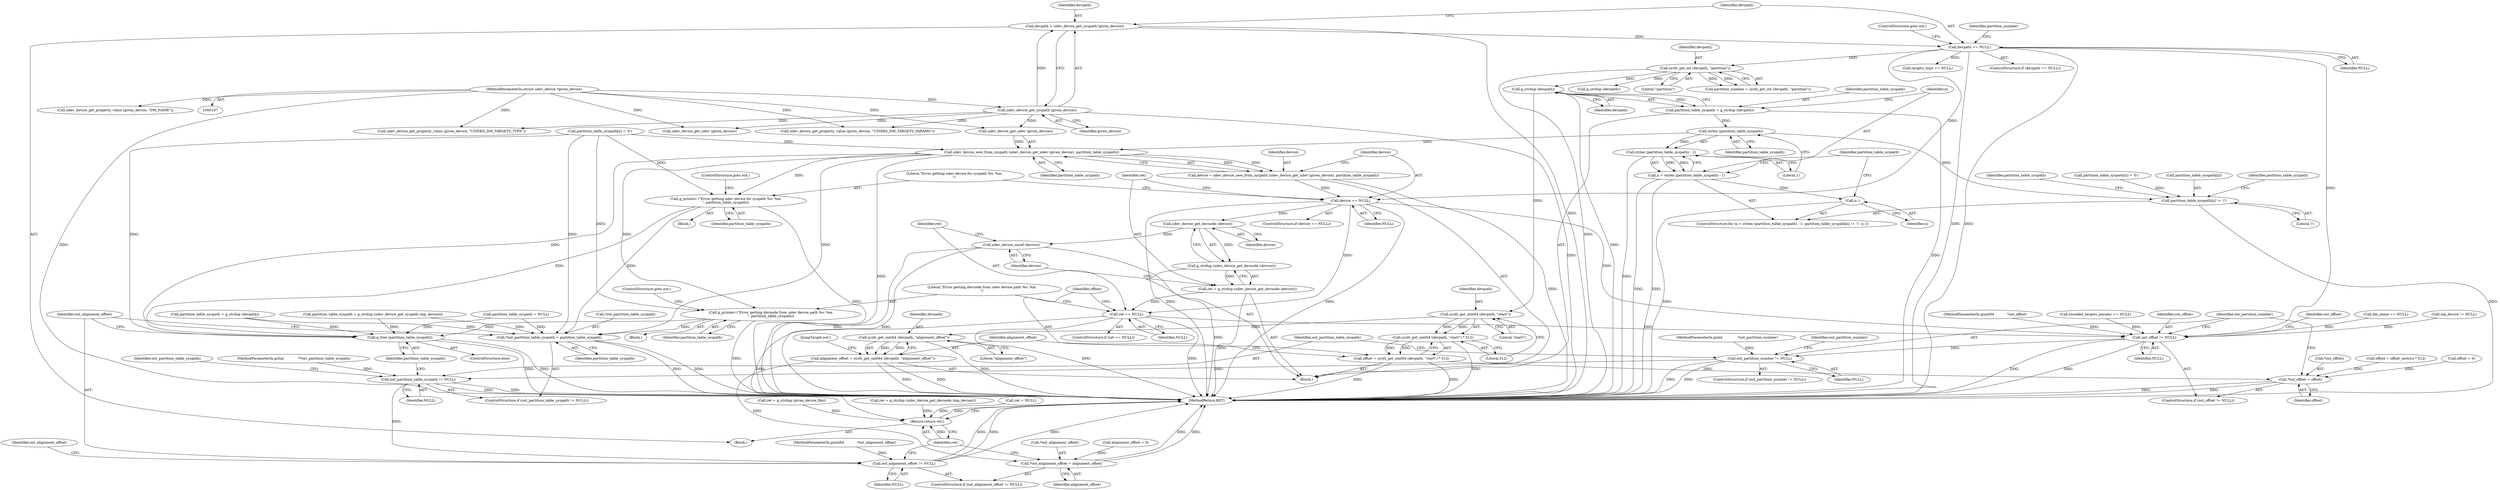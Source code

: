 digraph "0_udisks_0fcc7cb3b66f23fac53ae08647aa0007a2bd56c4_0@API" {
"1000159" [label="(Call,g_strdup (devpath))"];
"1000147" [label="(Call,sysfs_get_int (devpath, \"partition\"))"];
"1000141" [label="(Call,devpath == NULL)"];
"1000136" [label="(Call,devpath = udev_device_get_syspath (given_device))"];
"1000138" [label="(Call,udev_device_get_syspath (given_device))"];
"1000108" [label="(MethodParameterIn,struct udev_device *given_device)"];
"1000157" [label="(Call,partition_table_syspath = g_strdup (devpath))"];
"1000165" [label="(Call,strlen (partition_table_syspath))"];
"1000164" [label="(Call,strlen (partition_table_syspath) - 1)"];
"1000162" [label="(Call,n = strlen (partition_table_syspath) - 1)"];
"1000173" [label="(Call,n--)"];
"1000168" [label="(Call,partition_table_syspath[n] != '/')"];
"1000187" [label="(Call,udev_device_new_from_syspath (udev_device_get_udev (given_device), partition_table_syspath))"];
"1000185" [label="(Call,device = udev_device_new_from_syspath (udev_device_get_udev (given_device), partition_table_syspath))"];
"1000192" [label="(Call,device == NULL)"];
"1000203" [label="(Call,udev_device_get_devnode (device))"];
"1000202" [label="(Call,g_strdup (udev_device_get_devnode (device)))"];
"1000200" [label="(Call,ret = g_strdup (udev_device_get_devnode (device)))"];
"1000208" [label="(Call,ret == NULL)"];
"1000410" [label="(Call,out_offset != NULL)"];
"1000418" [label="(Call,out_partition_number != NULL)"];
"1000426" [label="(Call,out_partition_table_syspath != NULL)"];
"1000437" [label="(Call,out_alignment_offset != NULL)"];
"1000444" [label="(Return,return ret;)"];
"1000205" [label="(Call,udev_device_unref (device))"];
"1000196" [label="(Call,g_printerr (\"Error getting udev device for syspath %s: %m\n\", partition_table_syspath))"];
"1000429" [label="(Call,*out_partition_table_syspath = partition_table_syspath)"];
"1000434" [label="(Call,g_free (partition_table_syspath))"];
"1000212" [label="(Call,g_printerr (\"Error getting devnode from udev device path %s: %m\n\", partition_table_syspath))"];
"1000219" [label="(Call,sysfs_get_uint64 (devpath, \"start\"))"];
"1000218" [label="(Call,sysfs_get_uint64 (devpath, \"start\") * 512)"];
"1000216" [label="(Call,offset = sysfs_get_uint64 (devpath, \"start\") * 512)"];
"1000413" [label="(Call,*out_offset = offset)"];
"1000225" [label="(Call,sysfs_get_uint64 (devpath, \"alignment_offset\"))"];
"1000223" [label="(Call,alignment_offset = sysfs_get_uint64 (devpath, \"alignment_offset\"))"];
"1000440" [label="(Call,*out_alignment_offset = alignment_offset)"];
"1000432" [label="(Identifier,partition_table_syspath)"];
"1000227" [label="(Literal,\"alignment_offset\")"];
"1000419" [label="(Identifier,out_partition_number)"];
"1000433" [label="(ControlStructure,else)"];
"1000141" [label="(Call,devpath == NULL)"];
"1000160" [label="(Identifier,devpath)"];
"1000162" [label="(Call,n = strlen (partition_table_syspath) - 1)"];
"1000193" [label="(Identifier,device)"];
"1000202" [label="(Call,g_strdup (udev_device_get_devnode (device)))"];
"1000387" [label="(Call,partition_table_syspath = g_strdup (udev_device_get_syspath (mp_device)))"];
"1000401" [label="(Call,ret = g_strdup (given_device_file))"];
"1000165" [label="(Call,strlen (partition_table_syspath))"];
"1000440" [label="(Call,*out_alignment_offset = alignment_offset)"];
"1000415" [label="(Identifier,out_offset)"];
"1000212" [label="(Call,g_printerr (\"Error getting devnode from udev device path %s: %m\n\", partition_table_syspath))"];
"1000157" [label="(Call,partition_table_syspath = g_strdup (devpath))"];
"1000194" [label="(Identifier,NULL)"];
"1000210" [label="(Identifier,NULL)"];
"1000218" [label="(Call,sysfs_get_uint64 (devpath, \"start\") * 512)"];
"1000223" [label="(Call,alignment_offset = sysfs_get_uint64 (devpath, \"alignment_offset\"))"];
"1000139" [label="(Identifier,given_device)"];
"1000431" [label="(Identifier,out_partition_table_syspath)"];
"1000159" [label="(Call,g_strdup (devpath))"];
"1000242" [label="(Call,udev_device_get_property_value (given_device, \"UDISKS_DM_TARGETS_TYPE\"))"];
"1000255" [label="(Call,udev_device_get_property_value (given_device, \"UDISKS_DM_TARGETS_PARAMS\"))"];
"1000186" [label="(Identifier,device)"];
"1000377" [label="(Call,ret = g_strdup (udev_device_get_devnode (mp_device)))"];
"1000188" [label="(Call,udev_device_get_udev (given_device))"];
"1000221" [label="(Literal,\"start\")"];
"1000187" [label="(Call,udev_device_new_from_syspath (udev_device_get_udev (given_device), partition_table_syspath))"];
"1000200" [label="(Call,ret = g_strdup (udev_device_get_devnode (device)))"];
"1000138" [label="(Call,udev_device_get_syspath (given_device))"];
"1000434" [label="(Call,g_free (partition_table_syspath))"];
"1000225" [label="(Call,sysfs_get_uint64 (devpath, \"alignment_offset\"))"];
"1000314" [label="(Call,dm_name == NULL)"];
"1000140" [label="(ControlStructure,if (devpath == NULL))"];
"1000154" [label="(Block,)"];
"1000172" [label="(Literal,'/')"];
"1000215" [label="(ControlStructure,goto out;)"];
"1000427" [label="(Identifier,out_partition_table_syspath)"];
"1000203" [label="(Call,udev_device_get_devnode (device))"];
"1000409" [label="(ControlStructure,if (out_offset != NULL))"];
"1000413" [label="(Call,*out_offset = offset)"];
"1000382" [label="(Call,offset = offset_sectors * 512)"];
"1000168" [label="(Call,partition_table_syspath[n] != '/')"];
"1000217" [label="(Identifier,offset)"];
"1000174" [label="(Identifier,n)"];
"1000204" [label="(Identifier,device)"];
"1000137" [label="(Identifier,devpath)"];
"1000124" [label="(Call,offset = 0)"];
"1000214" [label="(Identifier,partition_table_syspath)"];
"1000147" [label="(Call,sysfs_get_int (devpath, \"partition\"))"];
"1000146" [label="(Identifier,partition_number)"];
"1000435" [label="(Identifier,partition_table_syspath)"];
"1000198" [label="(Identifier,partition_table_syspath)"];
"1000213" [label="(Literal,\"Error getting devnode from udev device path %s: %m\n\")"];
"1000414" [label="(Call,*out_offset)"];
"1000224" [label="(Identifier,alignment_offset)"];
"1000127" [label="(Call,ret = NULL)"];
"1000175" [label="(Call,partition_table_syspath[n] = '\0')"];
"1000408" [label="(JumpTarget,out:)"];
"1000170" [label="(Identifier,partition_table_syspath)"];
"1000161" [label="(ControlStructure,for (n = strlen (partition_table_syspath) - 1; partition_table_syspath[n] != '/'; n--))"];
"1000143" [label="(Identifier,NULL)"];
"1000166" [label="(Identifier,partition_table_syspath)"];
"1000416" [label="(Identifier,offset)"];
"1000173" [label="(Call,n--)"];
"1000437" [label="(Call,out_alignment_offset != NULL)"];
"1000222" [label="(Literal,512)"];
"1000113" [label="(MethodParameterIn,guint              *out_partition_number)"];
"1000428" [label="(Identifier,NULL)"];
"1000169" [label="(Call,partition_table_syspath[n])"];
"1000196" [label="(Call,g_printerr (\"Error getting udev device for syspath %s: %m\n\", partition_table_syspath))"];
"1000290" [label="(Call,mp_device != NULL)"];
"1000425" [label="(ControlStructure,if (out_partition_table_syspath != NULL))"];
"1000423" [label="(Identifier,out_partition_number)"];
"1000309" [label="(Call,udev_device_get_property_value (given_device, \"DM_NAME\"))"];
"1000144" [label="(ControlStructure,goto out;)"];
"1000399" [label="(Call,g_strdup (devpath))"];
"1000436" [label="(ControlStructure,if (out_alignment_offset != NULL))"];
"1000283" [label="(Call,udev_device_get_udev (given_device))"];
"1000430" [label="(Call,*out_partition_table_syspath)"];
"1000219" [label="(Call,sysfs_get_uint64 (devpath, \"start\"))"];
"1000443" [label="(Identifier,alignment_offset)"];
"1000164" [label="(Call,strlen (partition_table_syspath) - 1)"];
"1000446" [label="(MethodReturn,RET)"];
"1000412" [label="(Identifier,NULL)"];
"1000192" [label="(Call,device == NULL)"];
"1000177" [label="(Identifier,partition_table_syspath)"];
"1000195" [label="(Block,)"];
"1000112" [label="(MethodParameterIn,guint64            *out_alignment_offset)"];
"1000438" [label="(Identifier,out_alignment_offset)"];
"1000182" [label="(Identifier,partition_table_syspath)"];
"1000417" [label="(ControlStructure,if (out_partition_number != NULL))"];
"1000429" [label="(Call,*out_partition_table_syspath = partition_table_syspath)"];
"1000444" [label="(Return,return ret;)"];
"1000397" [label="(Call,partition_table_syspath = g_strdup (devpath))"];
"1000148" [label="(Identifier,devpath)"];
"1000111" [label="(MethodParameterIn,guint64            *out_offset)"];
"1000237" [label="(Call,targets_type == NULL)"];
"1000209" [label="(Identifier,ret)"];
"1000226" [label="(Identifier,devpath)"];
"1000439" [label="(Identifier,NULL)"];
"1000445" [label="(Identifier,ret)"];
"1000145" [label="(Call,partition_number = sysfs_get_int (devpath, \"partition\"))"];
"1000206" [label="(Identifier,device)"];
"1000142" [label="(Identifier,devpath)"];
"1000205" [label="(Call,udev_device_unref (device))"];
"1000207" [label="(ControlStructure,if (ret == NULL))"];
"1000185" [label="(Call,device = udev_device_new_from_syspath (udev_device_get_udev (given_device), partition_table_syspath))"];
"1000130" [label="(Call,partition_table_syspath = NULL)"];
"1000250" [label="(Call,encoded_targets_params == NULL)"];
"1000149" [label="(Literal,\"partition\")"];
"1000201" [label="(Identifier,ret)"];
"1000211" [label="(Block,)"];
"1000167" [label="(Literal,1)"];
"1000208" [label="(Call,ret == NULL)"];
"1000197" [label="(Literal,\"Error getting udev device for syspath %s: %m\n\")"];
"1000180" [label="(Call,partition_table_syspath[n] = '\0')"];
"1000442" [label="(Identifier,out_alignment_offset)"];
"1000410" [label="(Call,out_offset != NULL)"];
"1000216" [label="(Call,offset = sysfs_get_uint64 (devpath, \"start\") * 512)"];
"1000114" [label="(Block,)"];
"1000441" [label="(Call,*out_alignment_offset)"];
"1000163" [label="(Identifier,n)"];
"1000190" [label="(Identifier,partition_table_syspath)"];
"1000418" [label="(Call,out_partition_number != NULL)"];
"1000136" [label="(Call,devpath = udev_device_get_syspath (given_device))"];
"1000191" [label="(ControlStructure,if (device == NULL))"];
"1000133" [label="(Call,alignment_offset = 0)"];
"1000158" [label="(Identifier,partition_table_syspath)"];
"1000426" [label="(Call,out_partition_table_syspath != NULL)"];
"1000199" [label="(ControlStructure,goto out;)"];
"1000220" [label="(Identifier,devpath)"];
"1000108" [label="(MethodParameterIn,struct udev_device *given_device)"];
"1000420" [label="(Identifier,NULL)"];
"1000411" [label="(Identifier,out_offset)"];
"1000110" [label="(MethodParameterIn,gchar             **out_partition_table_syspath)"];
"1000159" -> "1000157"  [label="AST: "];
"1000159" -> "1000160"  [label="CFG: "];
"1000160" -> "1000159"  [label="AST: "];
"1000157" -> "1000159"  [label="CFG: "];
"1000159" -> "1000446"  [label="DDG: "];
"1000159" -> "1000157"  [label="DDG: "];
"1000147" -> "1000159"  [label="DDG: "];
"1000159" -> "1000219"  [label="DDG: "];
"1000147" -> "1000145"  [label="AST: "];
"1000147" -> "1000149"  [label="CFG: "];
"1000148" -> "1000147"  [label="AST: "];
"1000149" -> "1000147"  [label="AST: "];
"1000145" -> "1000147"  [label="CFG: "];
"1000147" -> "1000446"  [label="DDG: "];
"1000147" -> "1000145"  [label="DDG: "];
"1000147" -> "1000145"  [label="DDG: "];
"1000141" -> "1000147"  [label="DDG: "];
"1000147" -> "1000399"  [label="DDG: "];
"1000141" -> "1000140"  [label="AST: "];
"1000141" -> "1000143"  [label="CFG: "];
"1000142" -> "1000141"  [label="AST: "];
"1000143" -> "1000141"  [label="AST: "];
"1000144" -> "1000141"  [label="CFG: "];
"1000146" -> "1000141"  [label="CFG: "];
"1000141" -> "1000446"  [label="DDG: "];
"1000141" -> "1000446"  [label="DDG: "];
"1000136" -> "1000141"  [label="DDG: "];
"1000141" -> "1000192"  [label="DDG: "];
"1000141" -> "1000237"  [label="DDG: "];
"1000141" -> "1000410"  [label="DDG: "];
"1000136" -> "1000114"  [label="AST: "];
"1000136" -> "1000138"  [label="CFG: "];
"1000137" -> "1000136"  [label="AST: "];
"1000138" -> "1000136"  [label="AST: "];
"1000142" -> "1000136"  [label="CFG: "];
"1000136" -> "1000446"  [label="DDG: "];
"1000138" -> "1000136"  [label="DDG: "];
"1000138" -> "1000139"  [label="CFG: "];
"1000139" -> "1000138"  [label="AST: "];
"1000138" -> "1000446"  [label="DDG: "];
"1000108" -> "1000138"  [label="DDG: "];
"1000138" -> "1000188"  [label="DDG: "];
"1000138" -> "1000242"  [label="DDG: "];
"1000138" -> "1000255"  [label="DDG: "];
"1000138" -> "1000283"  [label="DDG: "];
"1000108" -> "1000107"  [label="AST: "];
"1000108" -> "1000446"  [label="DDG: "];
"1000108" -> "1000188"  [label="DDG: "];
"1000108" -> "1000242"  [label="DDG: "];
"1000108" -> "1000255"  [label="DDG: "];
"1000108" -> "1000283"  [label="DDG: "];
"1000108" -> "1000309"  [label="DDG: "];
"1000157" -> "1000154"  [label="AST: "];
"1000158" -> "1000157"  [label="AST: "];
"1000163" -> "1000157"  [label="CFG: "];
"1000157" -> "1000446"  [label="DDG: "];
"1000157" -> "1000165"  [label="DDG: "];
"1000165" -> "1000164"  [label="AST: "];
"1000165" -> "1000166"  [label="CFG: "];
"1000166" -> "1000165"  [label="AST: "];
"1000167" -> "1000165"  [label="CFG: "];
"1000165" -> "1000164"  [label="DDG: "];
"1000165" -> "1000168"  [label="DDG: "];
"1000165" -> "1000187"  [label="DDG: "];
"1000164" -> "1000162"  [label="AST: "];
"1000164" -> "1000167"  [label="CFG: "];
"1000167" -> "1000164"  [label="AST: "];
"1000162" -> "1000164"  [label="CFG: "];
"1000164" -> "1000446"  [label="DDG: "];
"1000164" -> "1000162"  [label="DDG: "];
"1000164" -> "1000162"  [label="DDG: "];
"1000162" -> "1000161"  [label="AST: "];
"1000163" -> "1000162"  [label="AST: "];
"1000170" -> "1000162"  [label="CFG: "];
"1000162" -> "1000446"  [label="DDG: "];
"1000162" -> "1000446"  [label="DDG: "];
"1000162" -> "1000173"  [label="DDG: "];
"1000173" -> "1000161"  [label="AST: "];
"1000173" -> "1000174"  [label="CFG: "];
"1000174" -> "1000173"  [label="AST: "];
"1000170" -> "1000173"  [label="CFG: "];
"1000173" -> "1000446"  [label="DDG: "];
"1000168" -> "1000161"  [label="AST: "];
"1000168" -> "1000172"  [label="CFG: "];
"1000169" -> "1000168"  [label="AST: "];
"1000172" -> "1000168"  [label="AST: "];
"1000177" -> "1000168"  [label="CFG: "];
"1000182" -> "1000168"  [label="CFG: "];
"1000168" -> "1000446"  [label="DDG: "];
"1000175" -> "1000168"  [label="DDG: "];
"1000187" -> "1000185"  [label="AST: "];
"1000187" -> "1000190"  [label="CFG: "];
"1000188" -> "1000187"  [label="AST: "];
"1000190" -> "1000187"  [label="AST: "];
"1000185" -> "1000187"  [label="CFG: "];
"1000187" -> "1000446"  [label="DDG: "];
"1000187" -> "1000185"  [label="DDG: "];
"1000187" -> "1000185"  [label="DDG: "];
"1000188" -> "1000187"  [label="DDG: "];
"1000180" -> "1000187"  [label="DDG: "];
"1000187" -> "1000196"  [label="DDG: "];
"1000187" -> "1000212"  [label="DDG: "];
"1000187" -> "1000429"  [label="DDG: "];
"1000187" -> "1000434"  [label="DDG: "];
"1000185" -> "1000154"  [label="AST: "];
"1000186" -> "1000185"  [label="AST: "];
"1000193" -> "1000185"  [label="CFG: "];
"1000185" -> "1000446"  [label="DDG: "];
"1000185" -> "1000192"  [label="DDG: "];
"1000192" -> "1000191"  [label="AST: "];
"1000192" -> "1000194"  [label="CFG: "];
"1000193" -> "1000192"  [label="AST: "];
"1000194" -> "1000192"  [label="AST: "];
"1000197" -> "1000192"  [label="CFG: "];
"1000201" -> "1000192"  [label="CFG: "];
"1000192" -> "1000446"  [label="DDG: "];
"1000192" -> "1000446"  [label="DDG: "];
"1000192" -> "1000203"  [label="DDG: "];
"1000192" -> "1000208"  [label="DDG: "];
"1000192" -> "1000410"  [label="DDG: "];
"1000203" -> "1000202"  [label="AST: "];
"1000203" -> "1000204"  [label="CFG: "];
"1000204" -> "1000203"  [label="AST: "];
"1000202" -> "1000203"  [label="CFG: "];
"1000203" -> "1000202"  [label="DDG: "];
"1000203" -> "1000205"  [label="DDG: "];
"1000202" -> "1000200"  [label="AST: "];
"1000200" -> "1000202"  [label="CFG: "];
"1000202" -> "1000446"  [label="DDG: "];
"1000202" -> "1000200"  [label="DDG: "];
"1000200" -> "1000154"  [label="AST: "];
"1000201" -> "1000200"  [label="AST: "];
"1000206" -> "1000200"  [label="CFG: "];
"1000200" -> "1000446"  [label="DDG: "];
"1000200" -> "1000208"  [label="DDG: "];
"1000208" -> "1000207"  [label="AST: "];
"1000208" -> "1000210"  [label="CFG: "];
"1000209" -> "1000208"  [label="AST: "];
"1000210" -> "1000208"  [label="AST: "];
"1000213" -> "1000208"  [label="CFG: "];
"1000217" -> "1000208"  [label="CFG: "];
"1000208" -> "1000446"  [label="DDG: "];
"1000208" -> "1000446"  [label="DDG: "];
"1000208" -> "1000410"  [label="DDG: "];
"1000208" -> "1000444"  [label="DDG: "];
"1000410" -> "1000409"  [label="AST: "];
"1000410" -> "1000412"  [label="CFG: "];
"1000411" -> "1000410"  [label="AST: "];
"1000412" -> "1000410"  [label="AST: "];
"1000415" -> "1000410"  [label="CFG: "];
"1000419" -> "1000410"  [label="CFG: "];
"1000410" -> "1000446"  [label="DDG: "];
"1000410" -> "1000446"  [label="DDG: "];
"1000111" -> "1000410"  [label="DDG: "];
"1000290" -> "1000410"  [label="DDG: "];
"1000314" -> "1000410"  [label="DDG: "];
"1000250" -> "1000410"  [label="DDG: "];
"1000410" -> "1000418"  [label="DDG: "];
"1000418" -> "1000417"  [label="AST: "];
"1000418" -> "1000420"  [label="CFG: "];
"1000419" -> "1000418"  [label="AST: "];
"1000420" -> "1000418"  [label="AST: "];
"1000423" -> "1000418"  [label="CFG: "];
"1000427" -> "1000418"  [label="CFG: "];
"1000418" -> "1000446"  [label="DDG: "];
"1000418" -> "1000446"  [label="DDG: "];
"1000113" -> "1000418"  [label="DDG: "];
"1000418" -> "1000426"  [label="DDG: "];
"1000426" -> "1000425"  [label="AST: "];
"1000426" -> "1000428"  [label="CFG: "];
"1000427" -> "1000426"  [label="AST: "];
"1000428" -> "1000426"  [label="AST: "];
"1000431" -> "1000426"  [label="CFG: "];
"1000435" -> "1000426"  [label="CFG: "];
"1000426" -> "1000446"  [label="DDG: "];
"1000426" -> "1000446"  [label="DDG: "];
"1000110" -> "1000426"  [label="DDG: "];
"1000426" -> "1000437"  [label="DDG: "];
"1000437" -> "1000436"  [label="AST: "];
"1000437" -> "1000439"  [label="CFG: "];
"1000438" -> "1000437"  [label="AST: "];
"1000439" -> "1000437"  [label="AST: "];
"1000442" -> "1000437"  [label="CFG: "];
"1000445" -> "1000437"  [label="CFG: "];
"1000437" -> "1000446"  [label="DDG: "];
"1000437" -> "1000446"  [label="DDG: "];
"1000437" -> "1000446"  [label="DDG: "];
"1000112" -> "1000437"  [label="DDG: "];
"1000444" -> "1000114"  [label="AST: "];
"1000444" -> "1000445"  [label="CFG: "];
"1000445" -> "1000444"  [label="AST: "];
"1000446" -> "1000444"  [label="CFG: "];
"1000444" -> "1000446"  [label="DDG: "];
"1000445" -> "1000444"  [label="DDG: "];
"1000401" -> "1000444"  [label="DDG: "];
"1000377" -> "1000444"  [label="DDG: "];
"1000127" -> "1000444"  [label="DDG: "];
"1000205" -> "1000154"  [label="AST: "];
"1000205" -> "1000206"  [label="CFG: "];
"1000206" -> "1000205"  [label="AST: "];
"1000209" -> "1000205"  [label="CFG: "];
"1000205" -> "1000446"  [label="DDG: "];
"1000205" -> "1000446"  [label="DDG: "];
"1000196" -> "1000195"  [label="AST: "];
"1000196" -> "1000198"  [label="CFG: "];
"1000197" -> "1000196"  [label="AST: "];
"1000198" -> "1000196"  [label="AST: "];
"1000199" -> "1000196"  [label="CFG: "];
"1000196" -> "1000446"  [label="DDG: "];
"1000180" -> "1000196"  [label="DDG: "];
"1000196" -> "1000429"  [label="DDG: "];
"1000196" -> "1000434"  [label="DDG: "];
"1000429" -> "1000425"  [label="AST: "];
"1000429" -> "1000432"  [label="CFG: "];
"1000430" -> "1000429"  [label="AST: "];
"1000432" -> "1000429"  [label="AST: "];
"1000438" -> "1000429"  [label="CFG: "];
"1000429" -> "1000446"  [label="DDG: "];
"1000429" -> "1000446"  [label="DDG: "];
"1000397" -> "1000429"  [label="DDG: "];
"1000212" -> "1000429"  [label="DDG: "];
"1000387" -> "1000429"  [label="DDG: "];
"1000180" -> "1000429"  [label="DDG: "];
"1000130" -> "1000429"  [label="DDG: "];
"1000434" -> "1000433"  [label="AST: "];
"1000434" -> "1000435"  [label="CFG: "];
"1000435" -> "1000434"  [label="AST: "];
"1000438" -> "1000434"  [label="CFG: "];
"1000434" -> "1000446"  [label="DDG: "];
"1000434" -> "1000446"  [label="DDG: "];
"1000397" -> "1000434"  [label="DDG: "];
"1000212" -> "1000434"  [label="DDG: "];
"1000387" -> "1000434"  [label="DDG: "];
"1000180" -> "1000434"  [label="DDG: "];
"1000130" -> "1000434"  [label="DDG: "];
"1000212" -> "1000211"  [label="AST: "];
"1000212" -> "1000214"  [label="CFG: "];
"1000213" -> "1000212"  [label="AST: "];
"1000214" -> "1000212"  [label="AST: "];
"1000215" -> "1000212"  [label="CFG: "];
"1000212" -> "1000446"  [label="DDG: "];
"1000180" -> "1000212"  [label="DDG: "];
"1000219" -> "1000218"  [label="AST: "];
"1000219" -> "1000221"  [label="CFG: "];
"1000220" -> "1000219"  [label="AST: "];
"1000221" -> "1000219"  [label="AST: "];
"1000222" -> "1000219"  [label="CFG: "];
"1000219" -> "1000218"  [label="DDG: "];
"1000219" -> "1000218"  [label="DDG: "];
"1000219" -> "1000225"  [label="DDG: "];
"1000218" -> "1000216"  [label="AST: "];
"1000218" -> "1000222"  [label="CFG: "];
"1000222" -> "1000218"  [label="AST: "];
"1000216" -> "1000218"  [label="CFG: "];
"1000218" -> "1000446"  [label="DDG: "];
"1000218" -> "1000216"  [label="DDG: "];
"1000218" -> "1000216"  [label="DDG: "];
"1000216" -> "1000154"  [label="AST: "];
"1000217" -> "1000216"  [label="AST: "];
"1000224" -> "1000216"  [label="CFG: "];
"1000216" -> "1000446"  [label="DDG: "];
"1000216" -> "1000446"  [label="DDG: "];
"1000216" -> "1000413"  [label="DDG: "];
"1000413" -> "1000409"  [label="AST: "];
"1000413" -> "1000416"  [label="CFG: "];
"1000414" -> "1000413"  [label="AST: "];
"1000416" -> "1000413"  [label="AST: "];
"1000419" -> "1000413"  [label="CFG: "];
"1000413" -> "1000446"  [label="DDG: "];
"1000413" -> "1000446"  [label="DDG: "];
"1000124" -> "1000413"  [label="DDG: "];
"1000382" -> "1000413"  [label="DDG: "];
"1000225" -> "1000223"  [label="AST: "];
"1000225" -> "1000227"  [label="CFG: "];
"1000226" -> "1000225"  [label="AST: "];
"1000227" -> "1000225"  [label="AST: "];
"1000223" -> "1000225"  [label="CFG: "];
"1000225" -> "1000446"  [label="DDG: "];
"1000225" -> "1000223"  [label="DDG: "];
"1000225" -> "1000223"  [label="DDG: "];
"1000223" -> "1000154"  [label="AST: "];
"1000224" -> "1000223"  [label="AST: "];
"1000408" -> "1000223"  [label="CFG: "];
"1000223" -> "1000446"  [label="DDG: "];
"1000223" -> "1000446"  [label="DDG: "];
"1000223" -> "1000440"  [label="DDG: "];
"1000440" -> "1000436"  [label="AST: "];
"1000440" -> "1000443"  [label="CFG: "];
"1000441" -> "1000440"  [label="AST: "];
"1000443" -> "1000440"  [label="AST: "];
"1000445" -> "1000440"  [label="CFG: "];
"1000440" -> "1000446"  [label="DDG: "];
"1000440" -> "1000446"  [label="DDG: "];
"1000133" -> "1000440"  [label="DDG: "];
}
